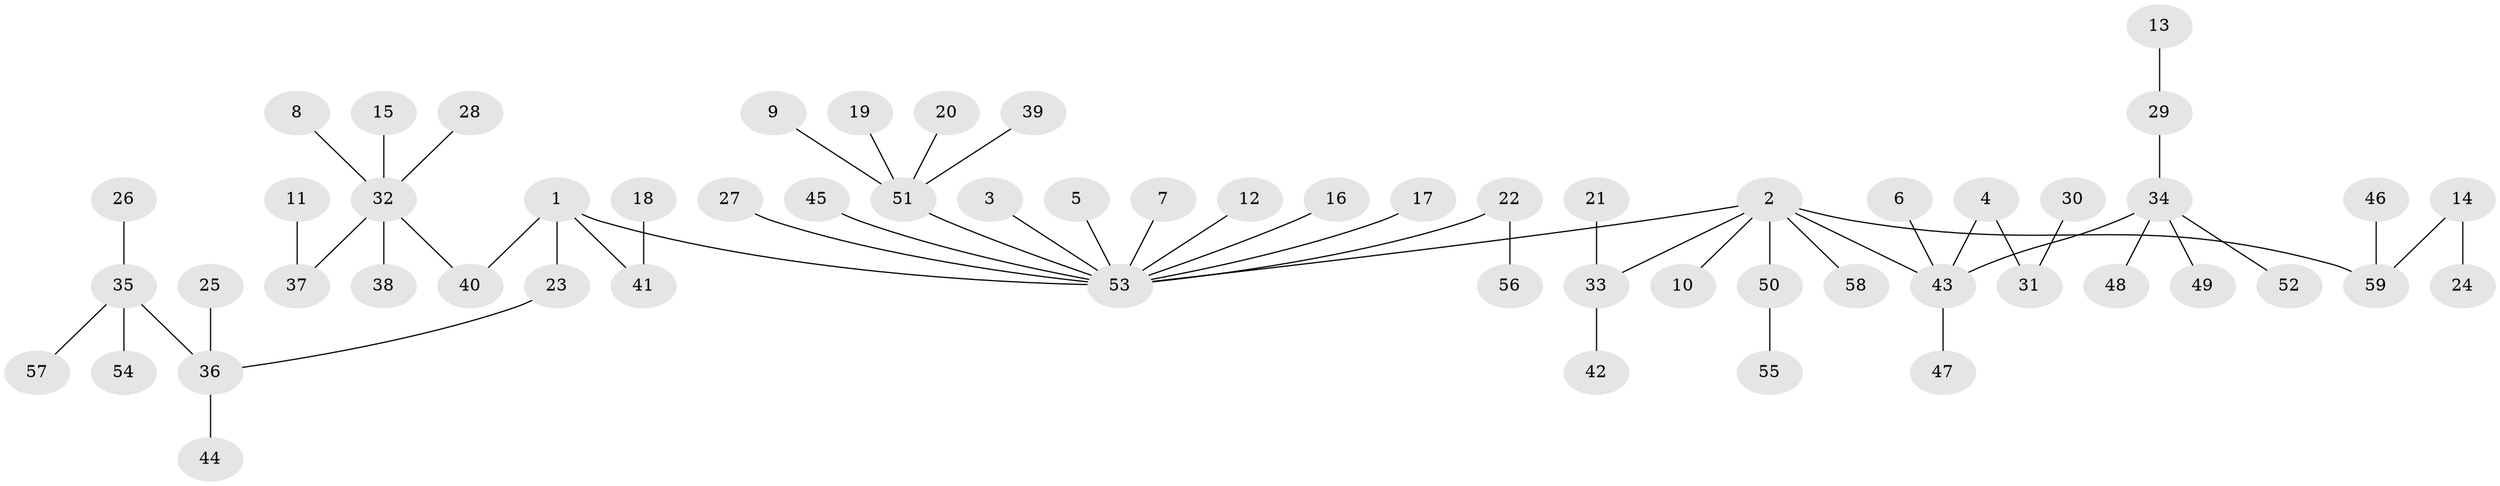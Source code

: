 // original degree distribution, {5: 0.0423728813559322, 7: 0.00847457627118644, 4: 0.0847457627118644, 2: 0.1864406779661017, 6: 0.01694915254237288, 3: 0.11864406779661017, 1: 0.5423728813559322}
// Generated by graph-tools (version 1.1) at 2025/50/03/09/25 03:50:21]
// undirected, 59 vertices, 58 edges
graph export_dot {
graph [start="1"]
  node [color=gray90,style=filled];
  1;
  2;
  3;
  4;
  5;
  6;
  7;
  8;
  9;
  10;
  11;
  12;
  13;
  14;
  15;
  16;
  17;
  18;
  19;
  20;
  21;
  22;
  23;
  24;
  25;
  26;
  27;
  28;
  29;
  30;
  31;
  32;
  33;
  34;
  35;
  36;
  37;
  38;
  39;
  40;
  41;
  42;
  43;
  44;
  45;
  46;
  47;
  48;
  49;
  50;
  51;
  52;
  53;
  54;
  55;
  56;
  57;
  58;
  59;
  1 -- 23 [weight=1.0];
  1 -- 40 [weight=1.0];
  1 -- 41 [weight=1.0];
  1 -- 53 [weight=1.0];
  2 -- 10 [weight=1.0];
  2 -- 33 [weight=1.0];
  2 -- 43 [weight=1.0];
  2 -- 50 [weight=1.0];
  2 -- 53 [weight=1.0];
  2 -- 58 [weight=1.0];
  2 -- 59 [weight=1.0];
  3 -- 53 [weight=1.0];
  4 -- 31 [weight=1.0];
  4 -- 43 [weight=1.0];
  5 -- 53 [weight=1.0];
  6 -- 43 [weight=1.0];
  7 -- 53 [weight=1.0];
  8 -- 32 [weight=1.0];
  9 -- 51 [weight=1.0];
  11 -- 37 [weight=1.0];
  12 -- 53 [weight=1.0];
  13 -- 29 [weight=1.0];
  14 -- 24 [weight=1.0];
  14 -- 59 [weight=1.0];
  15 -- 32 [weight=1.0];
  16 -- 53 [weight=1.0];
  17 -- 53 [weight=1.0];
  18 -- 41 [weight=1.0];
  19 -- 51 [weight=1.0];
  20 -- 51 [weight=1.0];
  21 -- 33 [weight=1.0];
  22 -- 53 [weight=1.0];
  22 -- 56 [weight=1.0];
  23 -- 36 [weight=1.0];
  25 -- 36 [weight=1.0];
  26 -- 35 [weight=1.0];
  27 -- 53 [weight=1.0];
  28 -- 32 [weight=1.0];
  29 -- 34 [weight=1.0];
  30 -- 31 [weight=1.0];
  32 -- 37 [weight=1.0];
  32 -- 38 [weight=1.0];
  32 -- 40 [weight=1.0];
  33 -- 42 [weight=1.0];
  34 -- 43 [weight=1.0];
  34 -- 48 [weight=1.0];
  34 -- 49 [weight=1.0];
  34 -- 52 [weight=1.0];
  35 -- 36 [weight=1.0];
  35 -- 54 [weight=1.0];
  35 -- 57 [weight=1.0];
  36 -- 44 [weight=1.0];
  39 -- 51 [weight=1.0];
  43 -- 47 [weight=1.0];
  45 -- 53 [weight=1.0];
  46 -- 59 [weight=1.0];
  50 -- 55 [weight=1.0];
  51 -- 53 [weight=1.0];
}
